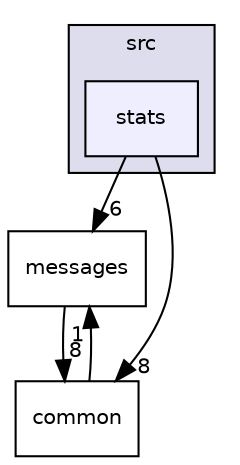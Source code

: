 digraph "/home/travis/build/DICL/VeloxDFS/src/stats" {
  compound=true
  node [ fontsize="10", fontname="Helvetica"];
  edge [ labelfontsize="10", labelfontname="Helvetica"];
  subgraph clusterdir_68267d1309a1af8e8297ef4c3efbcdba {
    graph [ bgcolor="#ddddee", pencolor="black", label="src" fontname="Helvetica", fontsize="10", URL="dir_68267d1309a1af8e8297ef4c3efbcdba.html"]
  dir_3de45fbf08d2e79aacff2f4de113ab26 [shape=box, label="stats", style="filled", fillcolor="#eeeeff", pencolor="black", URL="dir_3de45fbf08d2e79aacff2f4de113ab26.html"];
  }
  dir_7e580a9e3cd345dd51216eb99dadc8eb [shape=box label="messages" URL="dir_7e580a9e3cd345dd51216eb99dadc8eb.html"];
  dir_fdedb0aba14d44ce9d99bc100e026e6a [shape=box label="common" URL="dir_fdedb0aba14d44ce9d99bc100e026e6a.html"];
  dir_7e580a9e3cd345dd51216eb99dadc8eb->dir_fdedb0aba14d44ce9d99bc100e026e6a [headlabel="8", labeldistance=1.5 headhref="dir_000004_000005.html"];
  dir_3de45fbf08d2e79aacff2f4de113ab26->dir_7e580a9e3cd345dd51216eb99dadc8eb [headlabel="6", labeldistance=1.5 headhref="dir_000013_000004.html"];
  dir_3de45fbf08d2e79aacff2f4de113ab26->dir_fdedb0aba14d44ce9d99bc100e026e6a [headlabel="8", labeldistance=1.5 headhref="dir_000013_000005.html"];
  dir_fdedb0aba14d44ce9d99bc100e026e6a->dir_7e580a9e3cd345dd51216eb99dadc8eb [headlabel="1", labeldistance=1.5 headhref="dir_000005_000004.html"];
}
